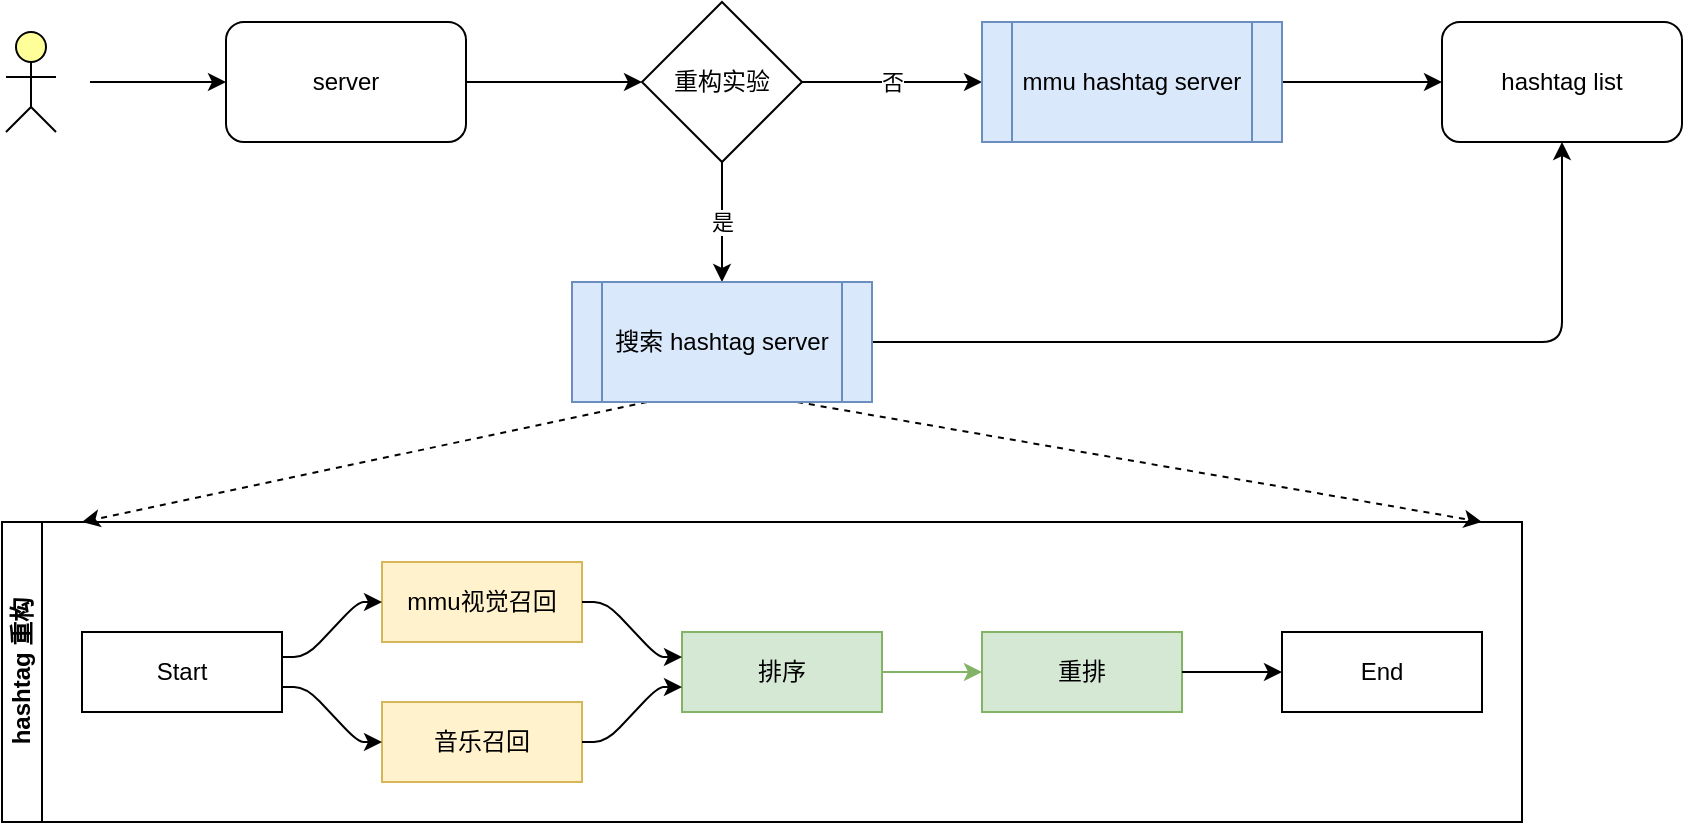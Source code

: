 <mxfile>
    <diagram id="f52rihW0sQ8i86ak_IPI" name="第 1 页">
        <mxGraphModel dx="1835" dy="626" grid="1" gridSize="10" guides="1" tooltips="1" connect="1" arrows="1" fold="1" page="1" pageScale="1" pageWidth="827" pageHeight="1169" math="0" shadow="0">
            <root>
                <mxCell id="0"/>
                <mxCell id="1" parent="0"/>
                <mxCell id="11" value="hashtag 重构" style="swimlane;html=1;startSize=20;horizontal=0;childLayout=flowLayout;flowOrientation=west;resizable=0;interRankCellSpacing=50;containerType=tree;fontSize=12;" parent="1" vertex="1">
                    <mxGeometry x="-460" y="300" width="760" height="150" as="geometry"/>
                </mxCell>
                <mxCell id="12" value="Start" style="whiteSpace=wrap;html=1;" parent="11" vertex="1">
                    <mxGeometry x="40" y="55" width="100" height="40" as="geometry"/>
                </mxCell>
                <mxCell id="13" value="mmu视觉召回" style="whiteSpace=wrap;html=1;fillColor=#fff2cc;strokeColor=#d6b656;" parent="11" vertex="1">
                    <mxGeometry x="190" y="20" width="100" height="40" as="geometry"/>
                </mxCell>
                <mxCell id="14" value="" style="html=1;rounded=1;curved=0;sourcePerimeterSpacing=0;targetPerimeterSpacing=0;startSize=6;endSize=6;noEdgeStyle=1;orthogonal=1;" parent="11" source="12" target="13" edge="1">
                    <mxGeometry relative="1" as="geometry">
                        <Array as="points">
                            <mxPoint x="152" y="67.5"/>
                            <mxPoint x="178" y="40"/>
                        </Array>
                    </mxGeometry>
                </mxCell>
                <mxCell id="15" value="音乐召回" style="whiteSpace=wrap;html=1;fillColor=#fff2cc;strokeColor=#d6b656;" parent="11" vertex="1">
                    <mxGeometry x="190" y="90" width="100" height="40" as="geometry"/>
                </mxCell>
                <mxCell id="16" value="" style="html=1;rounded=1;curved=0;sourcePerimeterSpacing=0;targetPerimeterSpacing=0;startSize=6;endSize=6;noEdgeStyle=1;orthogonal=1;" parent="11" source="12" target="15" edge="1">
                    <mxGeometry relative="1" as="geometry">
                        <Array as="points">
                            <mxPoint x="152" y="82.5"/>
                            <mxPoint x="178" y="110"/>
                        </Array>
                    </mxGeometry>
                </mxCell>
                <mxCell id="17" value="排序" style="whiteSpace=wrap;html=1;fillColor=#d5e8d4;strokeColor=#82b366;" parent="11" vertex="1">
                    <mxGeometry x="340" y="55" width="100" height="40" as="geometry"/>
                </mxCell>
                <mxCell id="18" value="" style="html=1;rounded=1;curved=0;sourcePerimeterSpacing=0;targetPerimeterSpacing=0;startSize=6;endSize=6;noEdgeStyle=1;orthogonal=1;" parent="11" source="13" target="17" edge="1">
                    <mxGeometry relative="1" as="geometry">
                        <Array as="points">
                            <mxPoint x="302" y="40"/>
                            <mxPoint x="328" y="67.5"/>
                        </Array>
                    </mxGeometry>
                </mxCell>
                <mxCell id="19" value="" style="html=1;rounded=1;curved=0;sourcePerimeterSpacing=0;targetPerimeterSpacing=0;startSize=6;endSize=6;noEdgeStyle=1;orthogonal=1;" parent="11" source="15" target="17" edge="1">
                    <mxGeometry relative="1" as="geometry">
                        <Array as="points">
                            <mxPoint x="302" y="110"/>
                            <mxPoint x="328" y="82.5"/>
                        </Array>
                    </mxGeometry>
                </mxCell>
                <mxCell id="35" value="" style="html=1;rounded=1;curved=0;sourcePerimeterSpacing=0;targetPerimeterSpacing=0;startSize=6;endSize=6;noEdgeStyle=1;orthogonal=1;fillColor=#d5e8d4;strokeColor=#82b366;" parent="11" source="17" target="36" edge="1">
                    <mxGeometry relative="1" as="geometry">
                        <mxPoint x="1150" y="686" as="sourcePoint"/>
                        <Array as="points">
                            <mxPoint x="452" y="75"/>
                            <mxPoint x="478" y="75"/>
                        </Array>
                    </mxGeometry>
                </mxCell>
                <mxCell id="36" value="重排" style="whiteSpace=wrap;html=1;fillColor=#d5e8d4;strokeColor=#82b366;" parent="11" vertex="1">
                    <mxGeometry x="490" y="55" width="100" height="40" as="geometry"/>
                </mxCell>
                <mxCell id="37" value="" style="html=1;rounded=1;curved=0;sourcePerimeterSpacing=0;targetPerimeterSpacing=0;startSize=6;endSize=6;noEdgeStyle=1;orthogonal=1;" parent="11" source="36" target="38" edge="1">
                    <mxGeometry relative="1" as="geometry">
                        <mxPoint x="1220" y="681" as="sourcePoint"/>
                        <Array as="points">
                            <mxPoint x="602" y="75"/>
                            <mxPoint x="628" y="75"/>
                        </Array>
                    </mxGeometry>
                </mxCell>
                <mxCell id="38" value="End" style="whiteSpace=wrap;html=1;" parent="11" vertex="1">
                    <mxGeometry x="640" y="55" width="100" height="40" as="geometry"/>
                </mxCell>
                <mxCell id="71" value="否" style="edgeStyle=none;html=1;exitX=1;exitY=0.5;exitDx=0;exitDy=0;" parent="1" source="53" target="58" edge="1">
                    <mxGeometry relative="1" as="geometry"/>
                </mxCell>
                <mxCell id="73" value="是" style="edgeStyle=none;html=1;exitX=0.5;exitY=1;exitDx=0;exitDy=0;entryX=0.5;entryY=0;entryDx=0;entryDy=0;" parent="1" source="53" target="74" edge="1">
                    <mxGeometry relative="1" as="geometry">
                        <mxPoint x="-100" y="200" as="targetPoint"/>
                        <Array as="points">
                            <mxPoint x="-100" y="170"/>
                        </Array>
                    </mxGeometry>
                </mxCell>
                <mxCell id="53" value="重构实验" style="rhombus;whiteSpace=wrap;html=1;" parent="1" vertex="1">
                    <mxGeometry x="-140" y="40" width="80" height="80" as="geometry"/>
                </mxCell>
                <mxCell id="70" style="edgeStyle=none;html=1;exitX=1;exitY=0.5;exitDx=0;exitDy=0;entryX=0;entryY=0.5;entryDx=0;entryDy=0;" parent="1" source="55" target="53" edge="1">
                    <mxGeometry relative="1" as="geometry"/>
                </mxCell>
                <mxCell id="55" value="server" style="rounded=1;whiteSpace=wrap;html=1;" parent="1" vertex="1">
                    <mxGeometry x="-348" y="50" width="120" height="60" as="geometry"/>
                </mxCell>
                <mxCell id="72" style="edgeStyle=none;html=1;exitX=1;exitY=0.5;exitDx=0;exitDy=0;entryX=0;entryY=0.5;entryDx=0;entryDy=0;" parent="1" source="58" target="65" edge="1">
                    <mxGeometry relative="1" as="geometry"/>
                </mxCell>
                <mxCell id="58" value="mmu hashtag server" style="shape=process;whiteSpace=wrap;html=1;backgroundOutline=1;fillColor=#dae8fc;strokeColor=#6c8ebf;" parent="1" vertex="1">
                    <mxGeometry x="30" y="50" width="150" height="60" as="geometry"/>
                </mxCell>
                <mxCell id="68" style="edgeStyle=none;html=1;" parent="1" target="55" edge="1">
                    <mxGeometry relative="1" as="geometry">
                        <mxPoint x="-416" y="80" as="sourcePoint"/>
                    </mxGeometry>
                </mxCell>
                <mxCell id="62" value="" style="html=1;outlineConnect=0;whiteSpace=wrap;fillColor=#ffff99;verticalLabelPosition=bottom;verticalAlign=top;align=center;shape=mxgraph.archimate3.actor;" parent="1" vertex="1">
                    <mxGeometry x="-458" y="55" width="25" height="50" as="geometry"/>
                </mxCell>
                <mxCell id="65" value="hashtag list" style="rounded=1;whiteSpace=wrap;html=1;" parent="1" vertex="1">
                    <mxGeometry x="260" y="50" width="120" height="60" as="geometry"/>
                </mxCell>
                <mxCell id="76" style="edgeStyle=none;html=1;exitX=0.25;exitY=1;exitDx=0;exitDy=0;dashed=1;" parent="1" source="74" edge="1">
                    <mxGeometry relative="1" as="geometry">
                        <mxPoint x="-420" y="300" as="targetPoint"/>
                    </mxGeometry>
                </mxCell>
                <mxCell id="77" style="edgeStyle=none;html=1;exitX=0.75;exitY=1;exitDx=0;exitDy=0;dashed=1;" parent="1" source="74" edge="1">
                    <mxGeometry relative="1" as="geometry">
                        <mxPoint x="280" y="300" as="targetPoint"/>
                    </mxGeometry>
                </mxCell>
                <mxCell id="78" style="edgeStyle=none;html=1;exitX=1;exitY=0.5;exitDx=0;exitDy=0;entryX=0.5;entryY=1;entryDx=0;entryDy=0;" parent="1" source="74" target="65" edge="1">
                    <mxGeometry relative="1" as="geometry">
                        <Array as="points">
                            <mxPoint x="320" y="210"/>
                        </Array>
                    </mxGeometry>
                </mxCell>
                <mxCell id="74" value="搜索 hashtag server" style="shape=process;whiteSpace=wrap;html=1;backgroundOutline=1;fillColor=#dae8fc;strokeColor=#6c8ebf;" parent="1" vertex="1">
                    <mxGeometry x="-175" y="180" width="150" height="60" as="geometry"/>
                </mxCell>
            </root>
        </mxGraphModel>
    </diagram>
</mxfile>